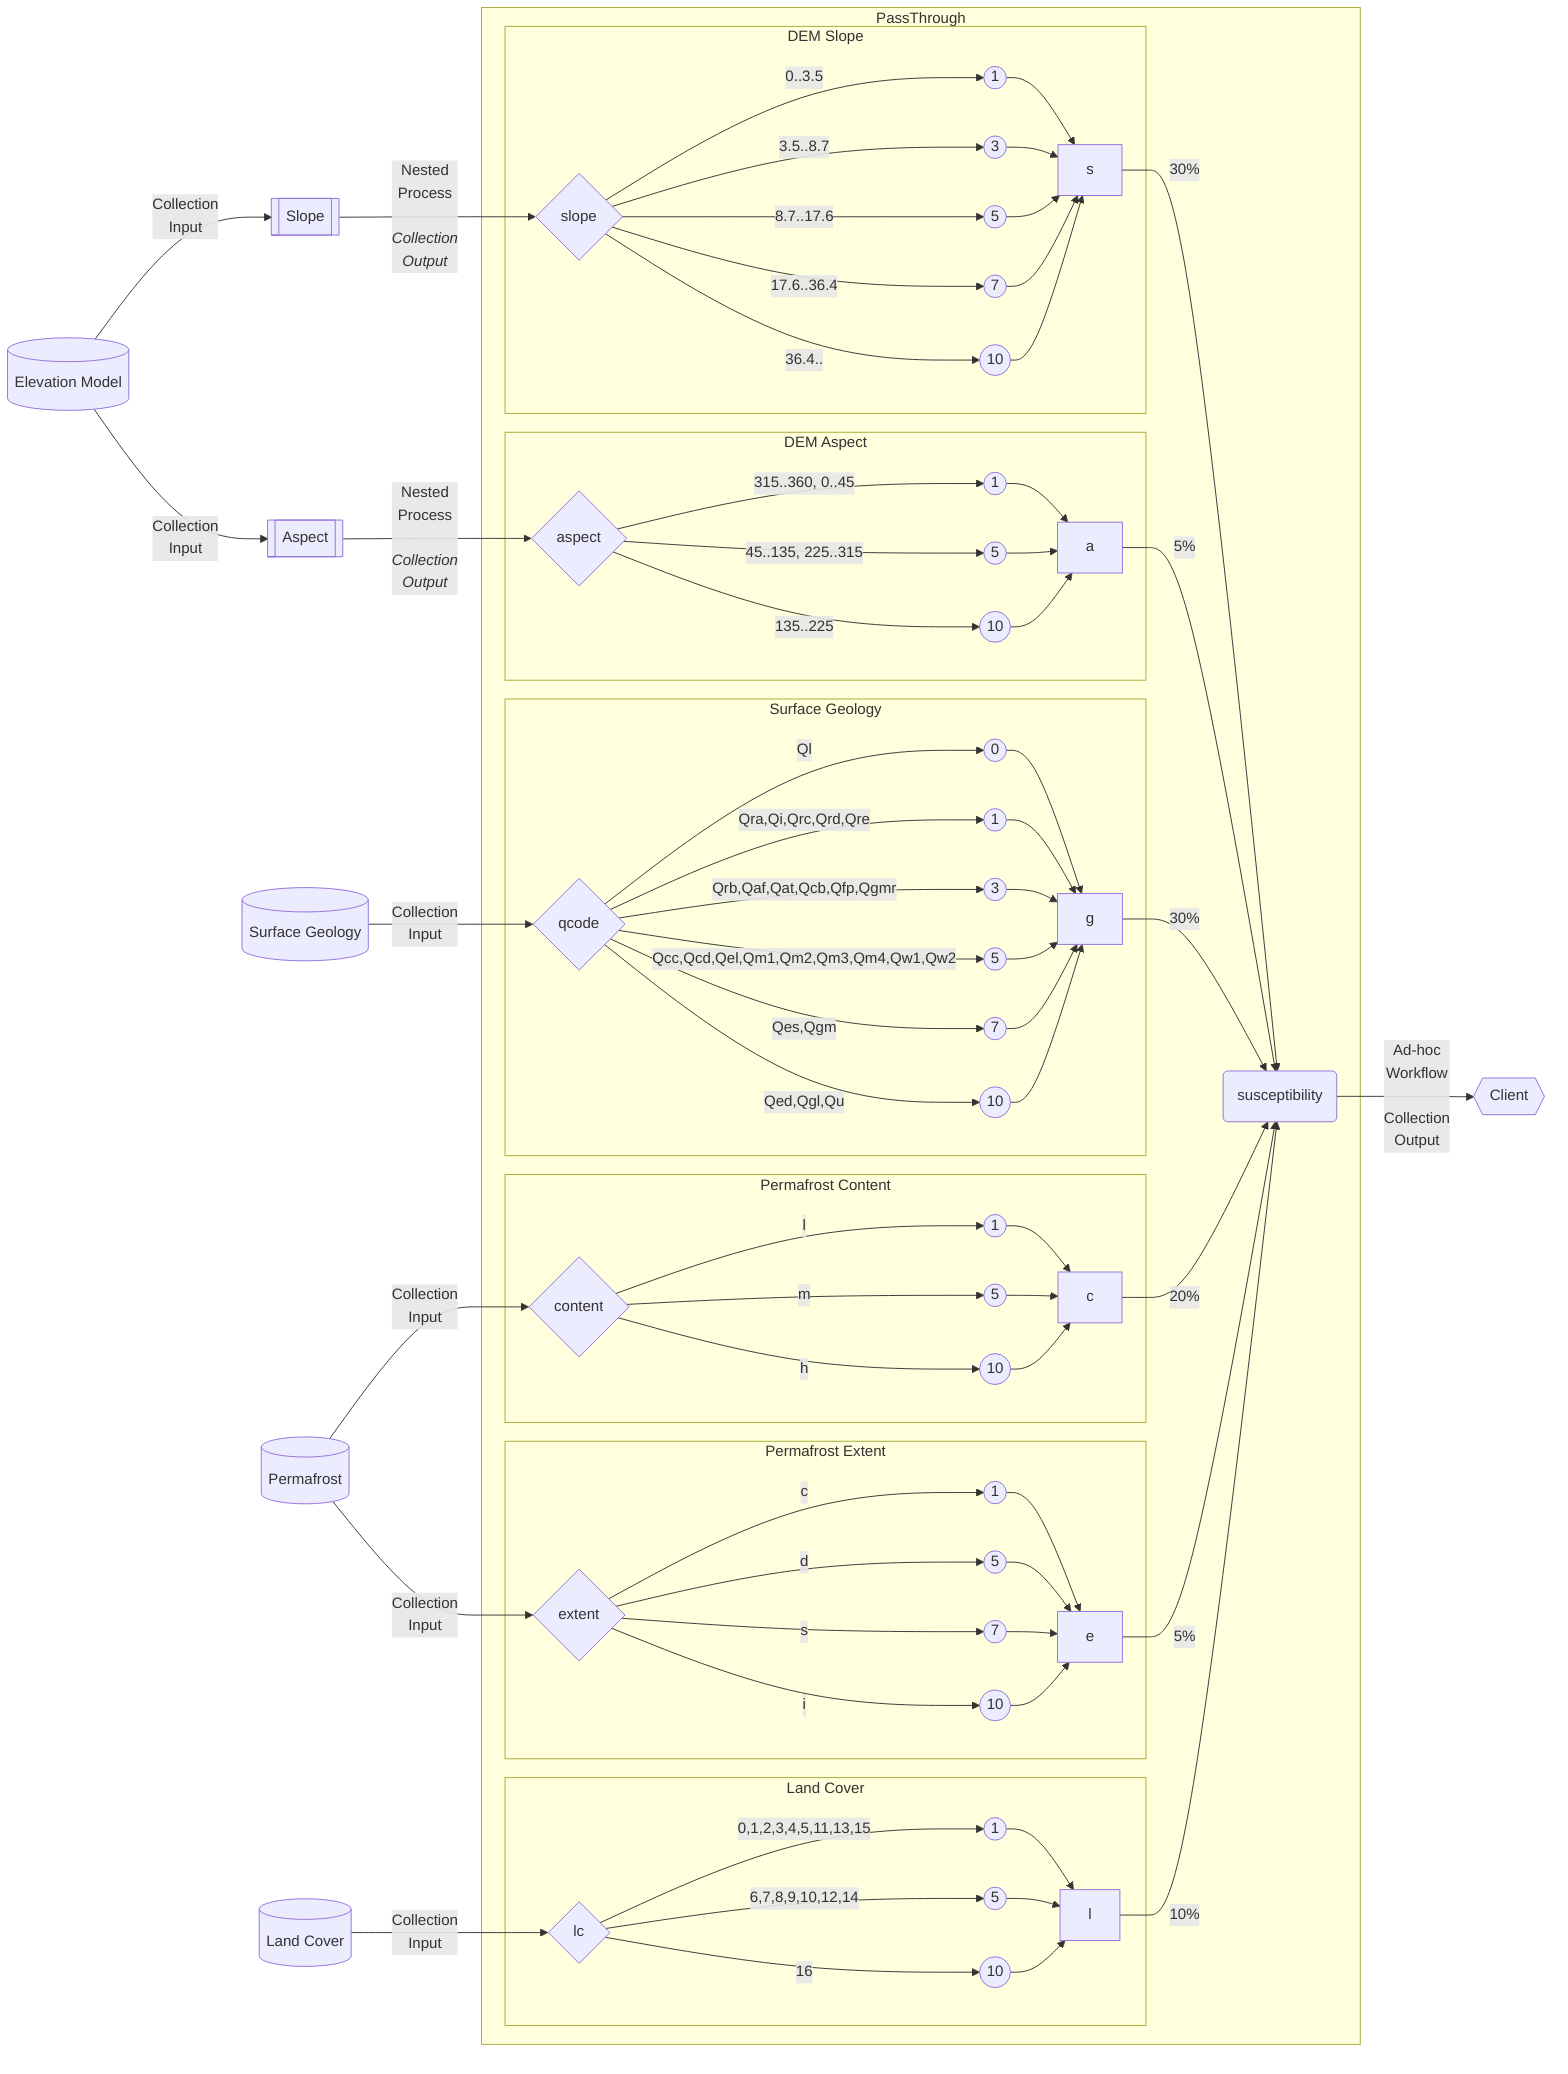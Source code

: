 flowchart LR

   DEM[("Elevation Model")] --> |Collection</br>Input| PSlope[[Slope]] --> |Nested<br/>Process<br/><br/><i>Collection</br>Output</i>| slope{slope}
   DEM[("Elevation Model")] --> |Collection</br>Input| PAspect[[Aspect]] --> |Nested<br/>Process<br/><br/><i>Collection</br>Output</i>| aspect{aspect}
   Permafrost[("Permafrost")] --> |Collection</br>Input| extent{extent}
   Permafrost[("Permafrost")] --> |Collection</br>Input| content{content}
   LandCover[("Land Cover")] --> |Collection</br>Input| lc{lc}
   Geology[("Surface Geology")] --> |Collection</br>Input| qcode{qcode}

   subgraph PassThrough
      subgraph DEM Slope
         slope --> |0..3.5| s1((1)) --> s
         slope --> |3.5..8.7| s3((3)) --> s
         slope --> |8.7..17.6| s5((5)) --> s
         slope --> |17.6..36.4| s7((7)) --> s
         slope --> |36.4..| s10((10)) --> s
      end

      subgraph DEM Aspect
         aspect --> |315..360, 0..45| a1((1)) --> a
         aspect --> |45..135, 225..315| a5((5)) --> a
         aspect --> |135..225| a10((10)) --> a
      end

      subgraph Surface Geology
         qcode --> |Ql| g0((0)) --> g
         qcode --> |Qra,Qi,Qrc,Qrd,Qre| g1((1)) --> g
         qcode --> |Qrb,Qaf,Qat,Qcb,Qfp,Qgmr| g3((3)) --> g
         qcode --> |Qcc,Qcd,Qel,Qm1,Qm2,Qm3,Qm4,Qw1,Qw2| g5((5)) --> g
         qcode --> |Qes,Qgm| g7((7)) --> g
         qcode --> |Qed,Qgl,Qu| g10((10)) --> g
      end

      subgraph Permafrost Content
         content --> |l| cl((1)) --> c
         content --> |m| cm((5)) --> c
         content --> |h| ch((10)) --> c
      end

      subgraph Permafrost Extent
         extent --> |c| ec((1)) --> e
         extent --> |d| ed((5)) --> e
         extent --> |s| es((7)) --> e
         extent --> |i| ei((10)) --> e
      end

      subgraph Land Cover
         lc --> |0,1,2,3,4,5,11,13,15| lc1((1)) --> l
         lc --> |6,7,8,9,10,12,14| lc5((5)) --> l
         lc --> |16| lc10((10)) --> l
      end

      s --> |"30%"| Sus
      a --> |" 5%"| Sus
      g --> |"30%"| Sus
      c --> |"20%"| Sus
      e --> |" 5%"| Sus
      l --> |"10%"| Sus
   end

   Sus("susceptibility") --> |Ad-hoc<br/>Workflow<br><br/>Collection<br/>Output| Client{{Client}}